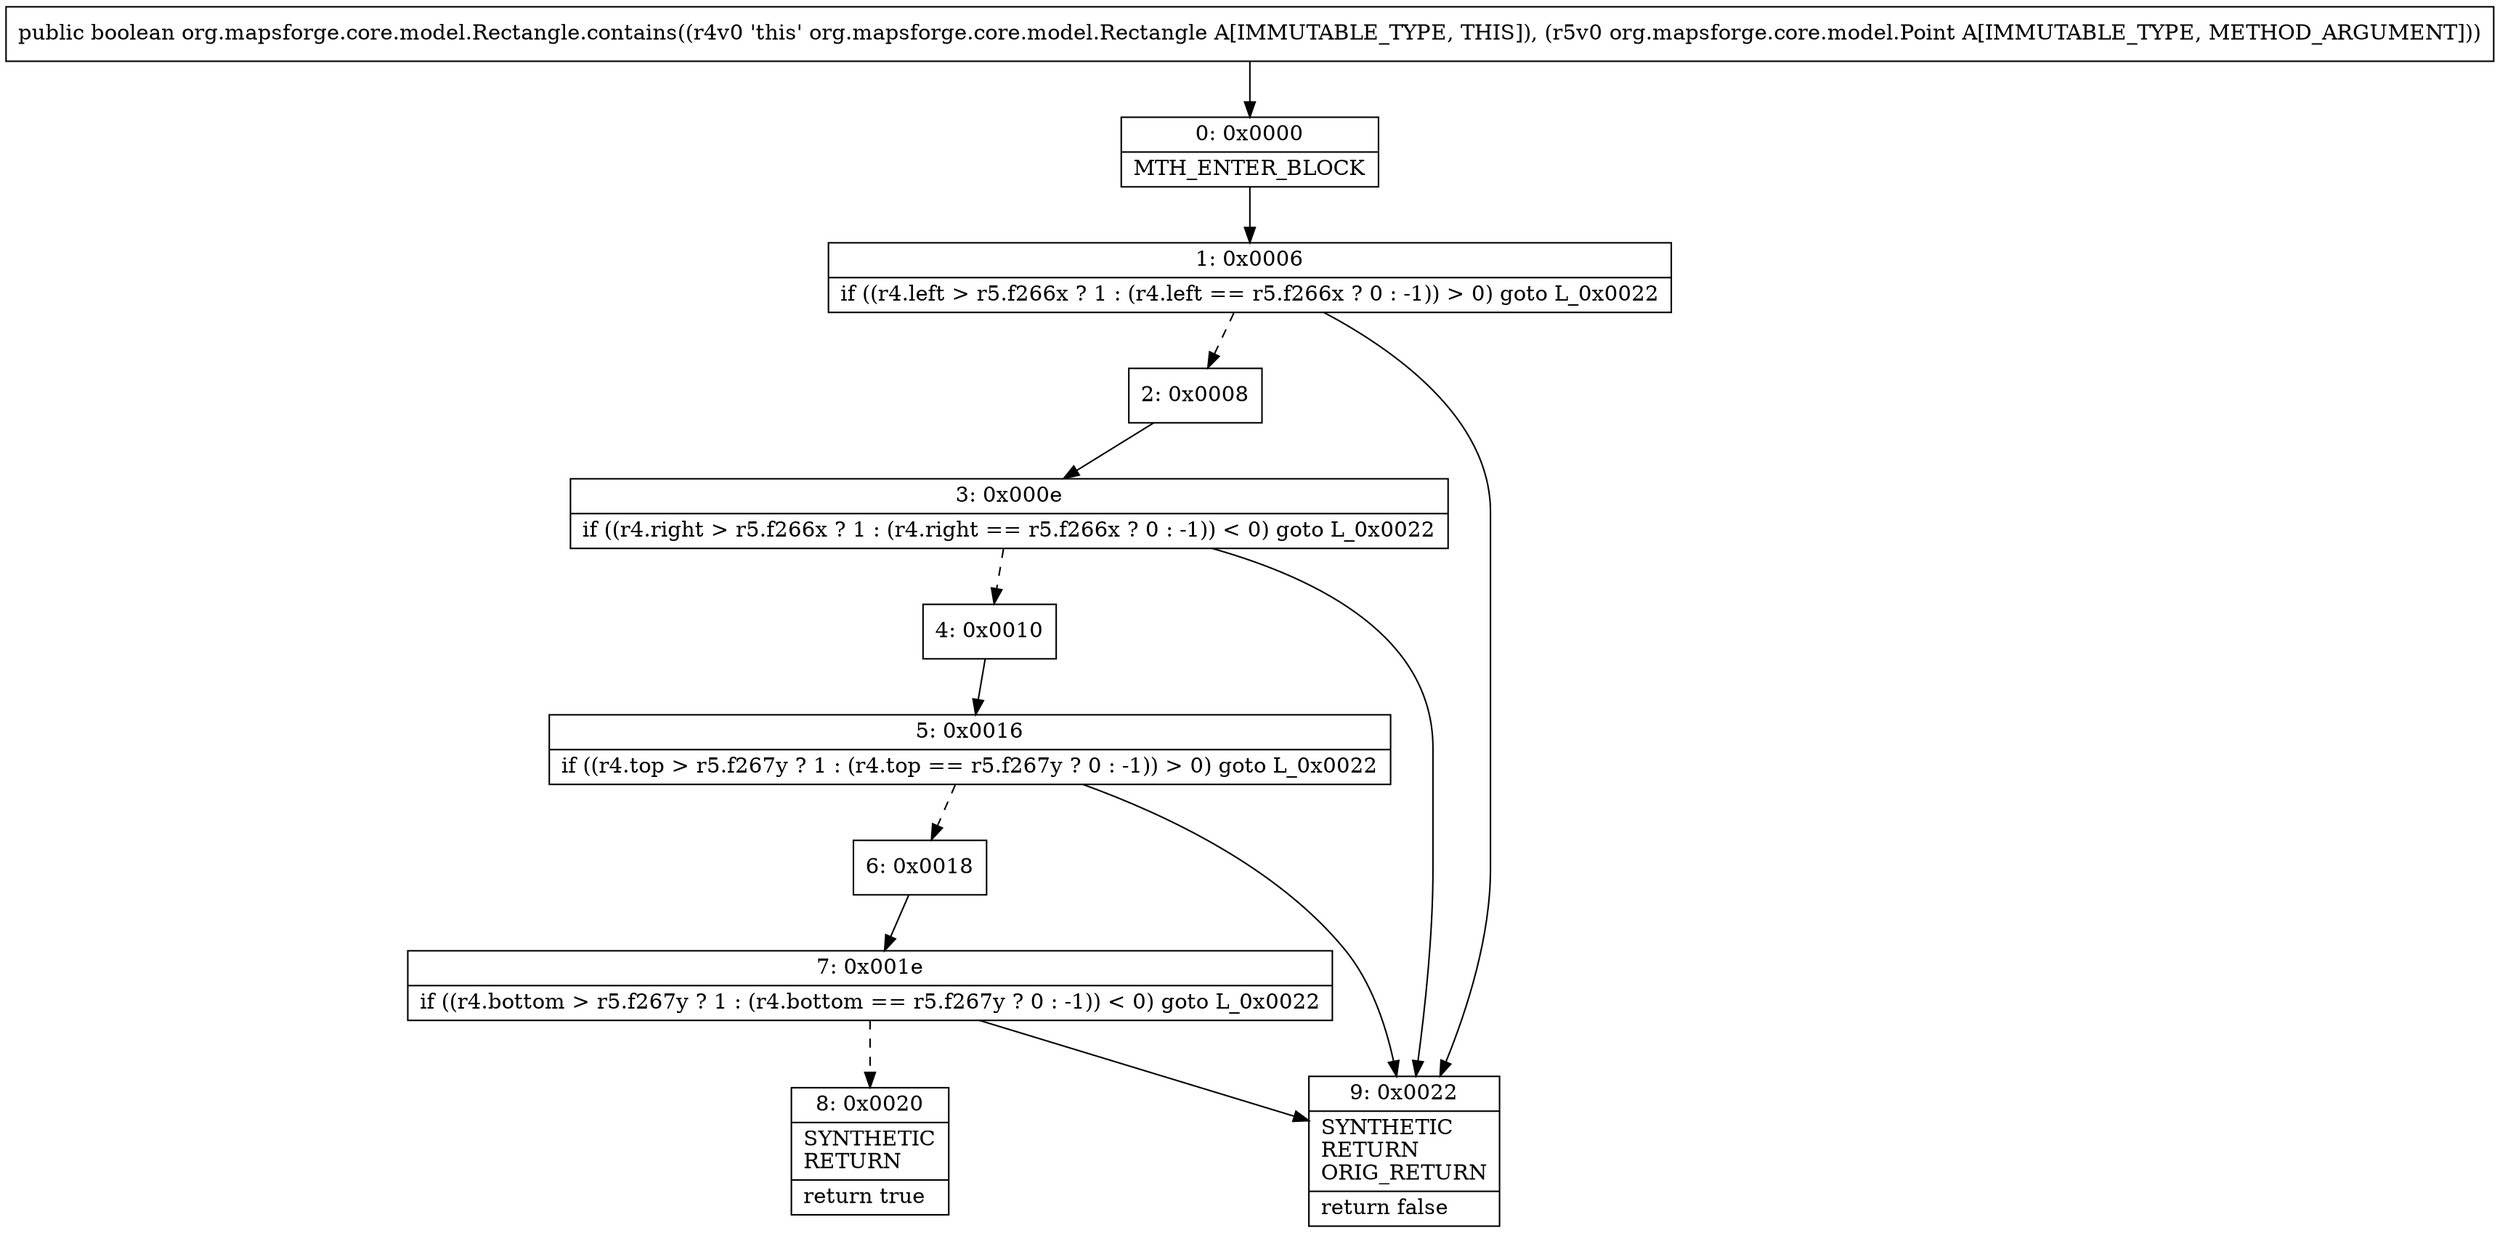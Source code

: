 digraph "CFG fororg.mapsforge.core.model.Rectangle.contains(Lorg\/mapsforge\/core\/model\/Point;)Z" {
Node_0 [shape=record,label="{0\:\ 0x0000|MTH_ENTER_BLOCK\l}"];
Node_1 [shape=record,label="{1\:\ 0x0006|if ((r4.left \> r5.f266x ? 1 : (r4.left == r5.f266x ? 0 : \-1)) \> 0) goto L_0x0022\l}"];
Node_2 [shape=record,label="{2\:\ 0x0008}"];
Node_3 [shape=record,label="{3\:\ 0x000e|if ((r4.right \> r5.f266x ? 1 : (r4.right == r5.f266x ? 0 : \-1)) \< 0) goto L_0x0022\l}"];
Node_4 [shape=record,label="{4\:\ 0x0010}"];
Node_5 [shape=record,label="{5\:\ 0x0016|if ((r4.top \> r5.f267y ? 1 : (r4.top == r5.f267y ? 0 : \-1)) \> 0) goto L_0x0022\l}"];
Node_6 [shape=record,label="{6\:\ 0x0018}"];
Node_7 [shape=record,label="{7\:\ 0x001e|if ((r4.bottom \> r5.f267y ? 1 : (r4.bottom == r5.f267y ? 0 : \-1)) \< 0) goto L_0x0022\l}"];
Node_8 [shape=record,label="{8\:\ 0x0020|SYNTHETIC\lRETURN\l|return true\l}"];
Node_9 [shape=record,label="{9\:\ 0x0022|SYNTHETIC\lRETURN\lORIG_RETURN\l|return false\l}"];
MethodNode[shape=record,label="{public boolean org.mapsforge.core.model.Rectangle.contains((r4v0 'this' org.mapsforge.core.model.Rectangle A[IMMUTABLE_TYPE, THIS]), (r5v0 org.mapsforge.core.model.Point A[IMMUTABLE_TYPE, METHOD_ARGUMENT])) }"];
MethodNode -> Node_0;
Node_0 -> Node_1;
Node_1 -> Node_2[style=dashed];
Node_1 -> Node_9;
Node_2 -> Node_3;
Node_3 -> Node_4[style=dashed];
Node_3 -> Node_9;
Node_4 -> Node_5;
Node_5 -> Node_6[style=dashed];
Node_5 -> Node_9;
Node_6 -> Node_7;
Node_7 -> Node_8[style=dashed];
Node_7 -> Node_9;
}

